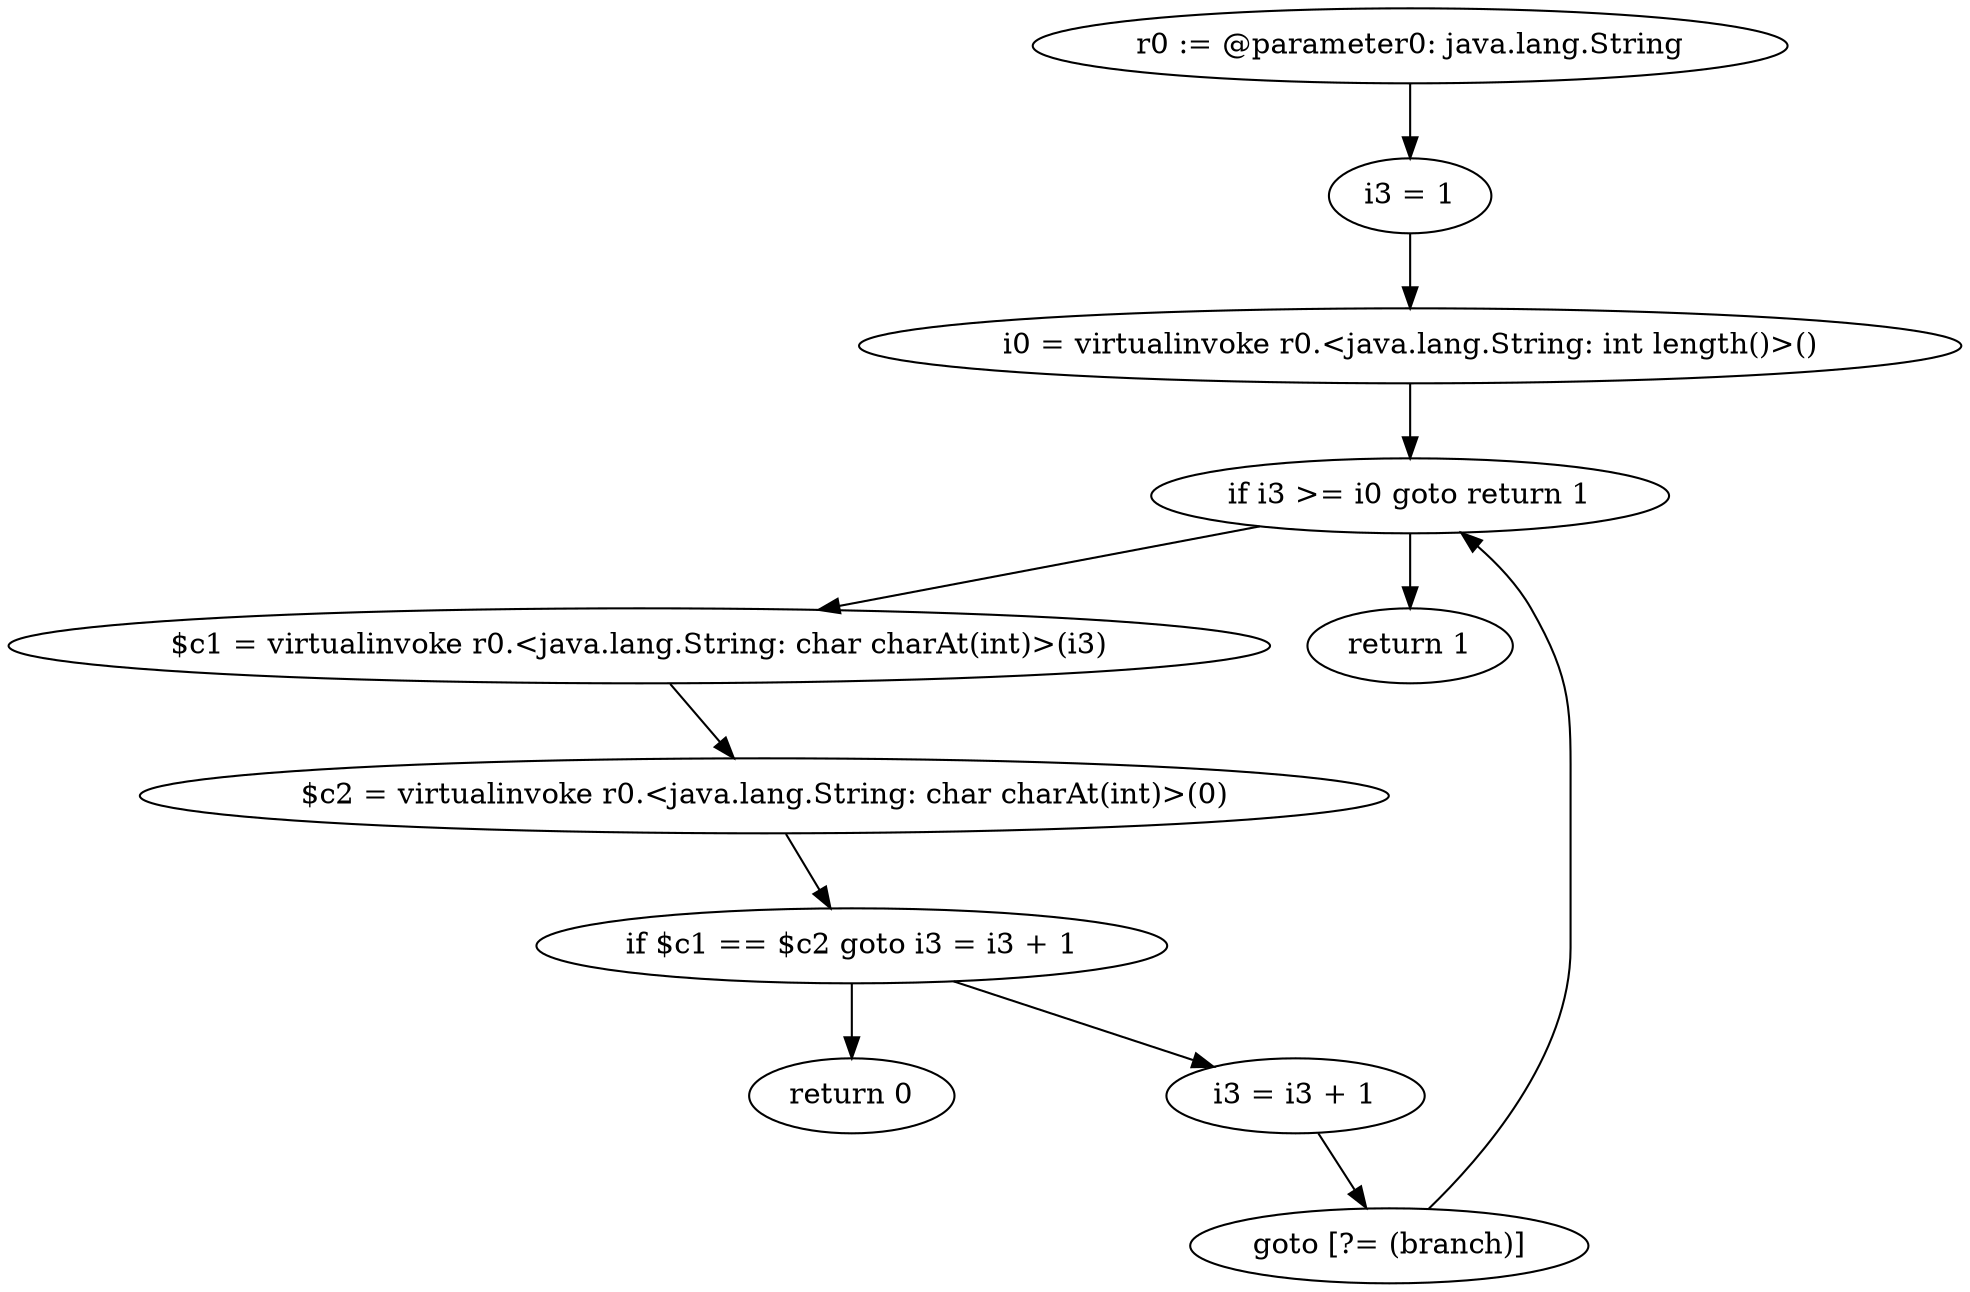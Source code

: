 digraph "unitGraph" {
    "r0 := @parameter0: java.lang.String"
    "i3 = 1"
    "i0 = virtualinvoke r0.<java.lang.String: int length()>()"
    "if i3 >= i0 goto return 1"
    "$c1 = virtualinvoke r0.<java.lang.String: char charAt(int)>(i3)"
    "$c2 = virtualinvoke r0.<java.lang.String: char charAt(int)>(0)"
    "if $c1 == $c2 goto i3 = i3 + 1"
    "return 0"
    "i3 = i3 + 1"
    "goto [?= (branch)]"
    "return 1"
    "r0 := @parameter0: java.lang.String"->"i3 = 1";
    "i3 = 1"->"i0 = virtualinvoke r0.<java.lang.String: int length()>()";
    "i0 = virtualinvoke r0.<java.lang.String: int length()>()"->"if i3 >= i0 goto return 1";
    "if i3 >= i0 goto return 1"->"$c1 = virtualinvoke r0.<java.lang.String: char charAt(int)>(i3)";
    "if i3 >= i0 goto return 1"->"return 1";
    "$c1 = virtualinvoke r0.<java.lang.String: char charAt(int)>(i3)"->"$c2 = virtualinvoke r0.<java.lang.String: char charAt(int)>(0)";
    "$c2 = virtualinvoke r0.<java.lang.String: char charAt(int)>(0)"->"if $c1 == $c2 goto i3 = i3 + 1";
    "if $c1 == $c2 goto i3 = i3 + 1"->"return 0";
    "if $c1 == $c2 goto i3 = i3 + 1"->"i3 = i3 + 1";
    "i3 = i3 + 1"->"goto [?= (branch)]";
    "goto [?= (branch)]"->"if i3 >= i0 goto return 1";
}
